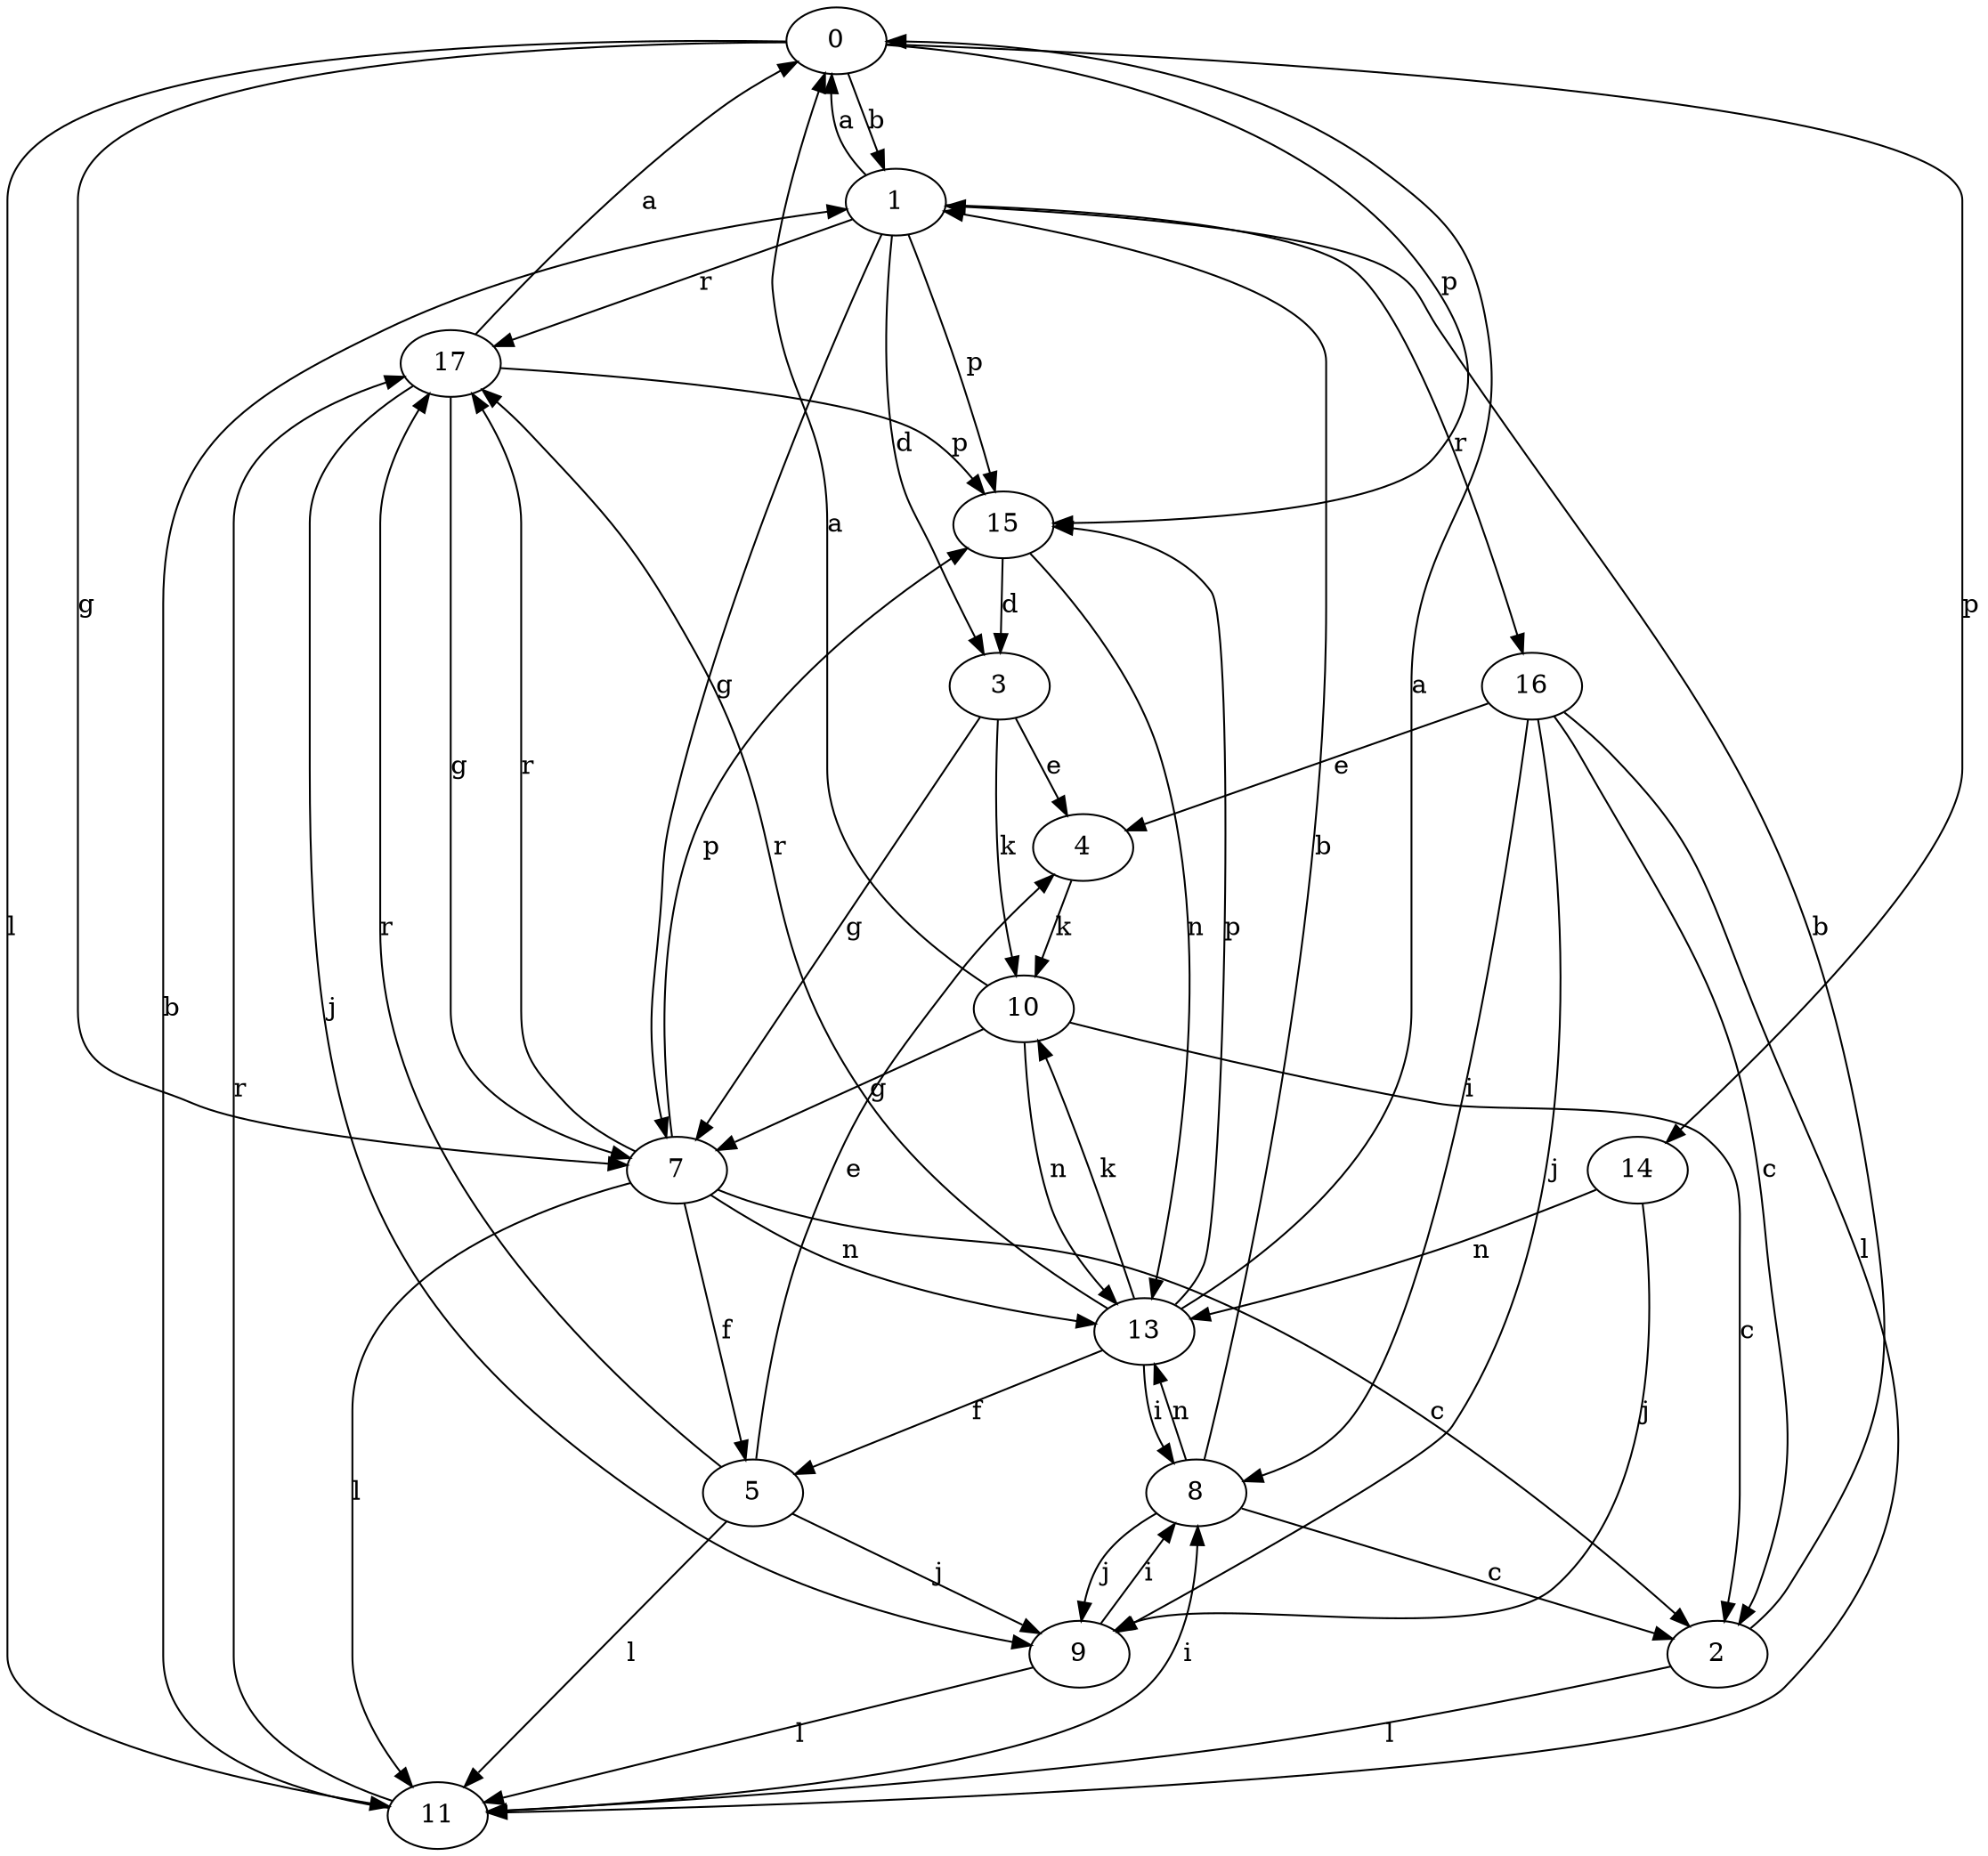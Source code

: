 strict digraph  {
0;
1;
2;
3;
4;
5;
7;
8;
9;
10;
11;
13;
14;
15;
16;
17;
0 -> 1  [label=b];
0 -> 7  [label=g];
0 -> 11  [label=l];
0 -> 14  [label=p];
0 -> 15  [label=p];
1 -> 0  [label=a];
1 -> 3  [label=d];
1 -> 7  [label=g];
1 -> 15  [label=p];
1 -> 16  [label=r];
1 -> 17  [label=r];
2 -> 1  [label=b];
2 -> 11  [label=l];
3 -> 4  [label=e];
3 -> 7  [label=g];
3 -> 10  [label=k];
4 -> 10  [label=k];
5 -> 4  [label=e];
5 -> 9  [label=j];
5 -> 11  [label=l];
5 -> 17  [label=r];
7 -> 2  [label=c];
7 -> 5  [label=f];
7 -> 11  [label=l];
7 -> 13  [label=n];
7 -> 15  [label=p];
7 -> 17  [label=r];
8 -> 1  [label=b];
8 -> 2  [label=c];
8 -> 9  [label=j];
8 -> 13  [label=n];
9 -> 8  [label=i];
9 -> 11  [label=l];
10 -> 0  [label=a];
10 -> 2  [label=c];
10 -> 7  [label=g];
10 -> 13  [label=n];
11 -> 1  [label=b];
11 -> 8  [label=i];
11 -> 17  [label=r];
13 -> 0  [label=a];
13 -> 5  [label=f];
13 -> 8  [label=i];
13 -> 10  [label=k];
13 -> 15  [label=p];
13 -> 17  [label=r];
14 -> 9  [label=j];
14 -> 13  [label=n];
15 -> 3  [label=d];
15 -> 13  [label=n];
16 -> 2  [label=c];
16 -> 4  [label=e];
16 -> 8  [label=i];
16 -> 9  [label=j];
16 -> 11  [label=l];
17 -> 0  [label=a];
17 -> 7  [label=g];
17 -> 9  [label=j];
17 -> 15  [label=p];
}

